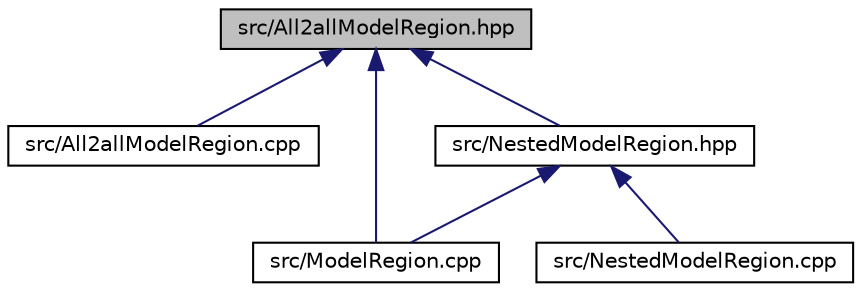 digraph "src/All2allModelRegion.hpp"
{
  edge [fontname="Helvetica",fontsize="10",labelfontname="Helvetica",labelfontsize="10"];
  node [fontname="Helvetica",fontsize="10",shape=record];
  Node5 [label="src/All2allModelRegion.hpp",height=0.2,width=0.4,color="black", fillcolor="grey75", style="filled", fontcolor="black"];
  Node5 -> Node6 [dir="back",color="midnightblue",fontsize="10",style="solid",fontname="Helvetica"];
  Node6 [label="src/All2allModelRegion.cpp",height=0.2,width=0.4,color="black", fillcolor="white", style="filled",URL="$_all2all_model_region_8cpp.html"];
  Node5 -> Node7 [dir="back",color="midnightblue",fontsize="10",style="solid",fontname="Helvetica"];
  Node7 [label="src/NestedModelRegion.hpp",height=0.2,width=0.4,color="black", fillcolor="white", style="filled",URL="$_nested_model_region_8hpp.html"];
  Node7 -> Node8 [dir="back",color="midnightblue",fontsize="10",style="solid",fontname="Helvetica"];
  Node8 [label="src/ModelRegion.cpp",height=0.2,width=0.4,color="black", fillcolor="white", style="filled",URL="$_model_region_8cpp.html"];
  Node7 -> Node9 [dir="back",color="midnightblue",fontsize="10",style="solid",fontname="Helvetica"];
  Node9 [label="src/NestedModelRegion.cpp",height=0.2,width=0.4,color="black", fillcolor="white", style="filled",URL="$_nested_model_region_8cpp.html"];
  Node5 -> Node8 [dir="back",color="midnightblue",fontsize="10",style="solid",fontname="Helvetica"];
}

